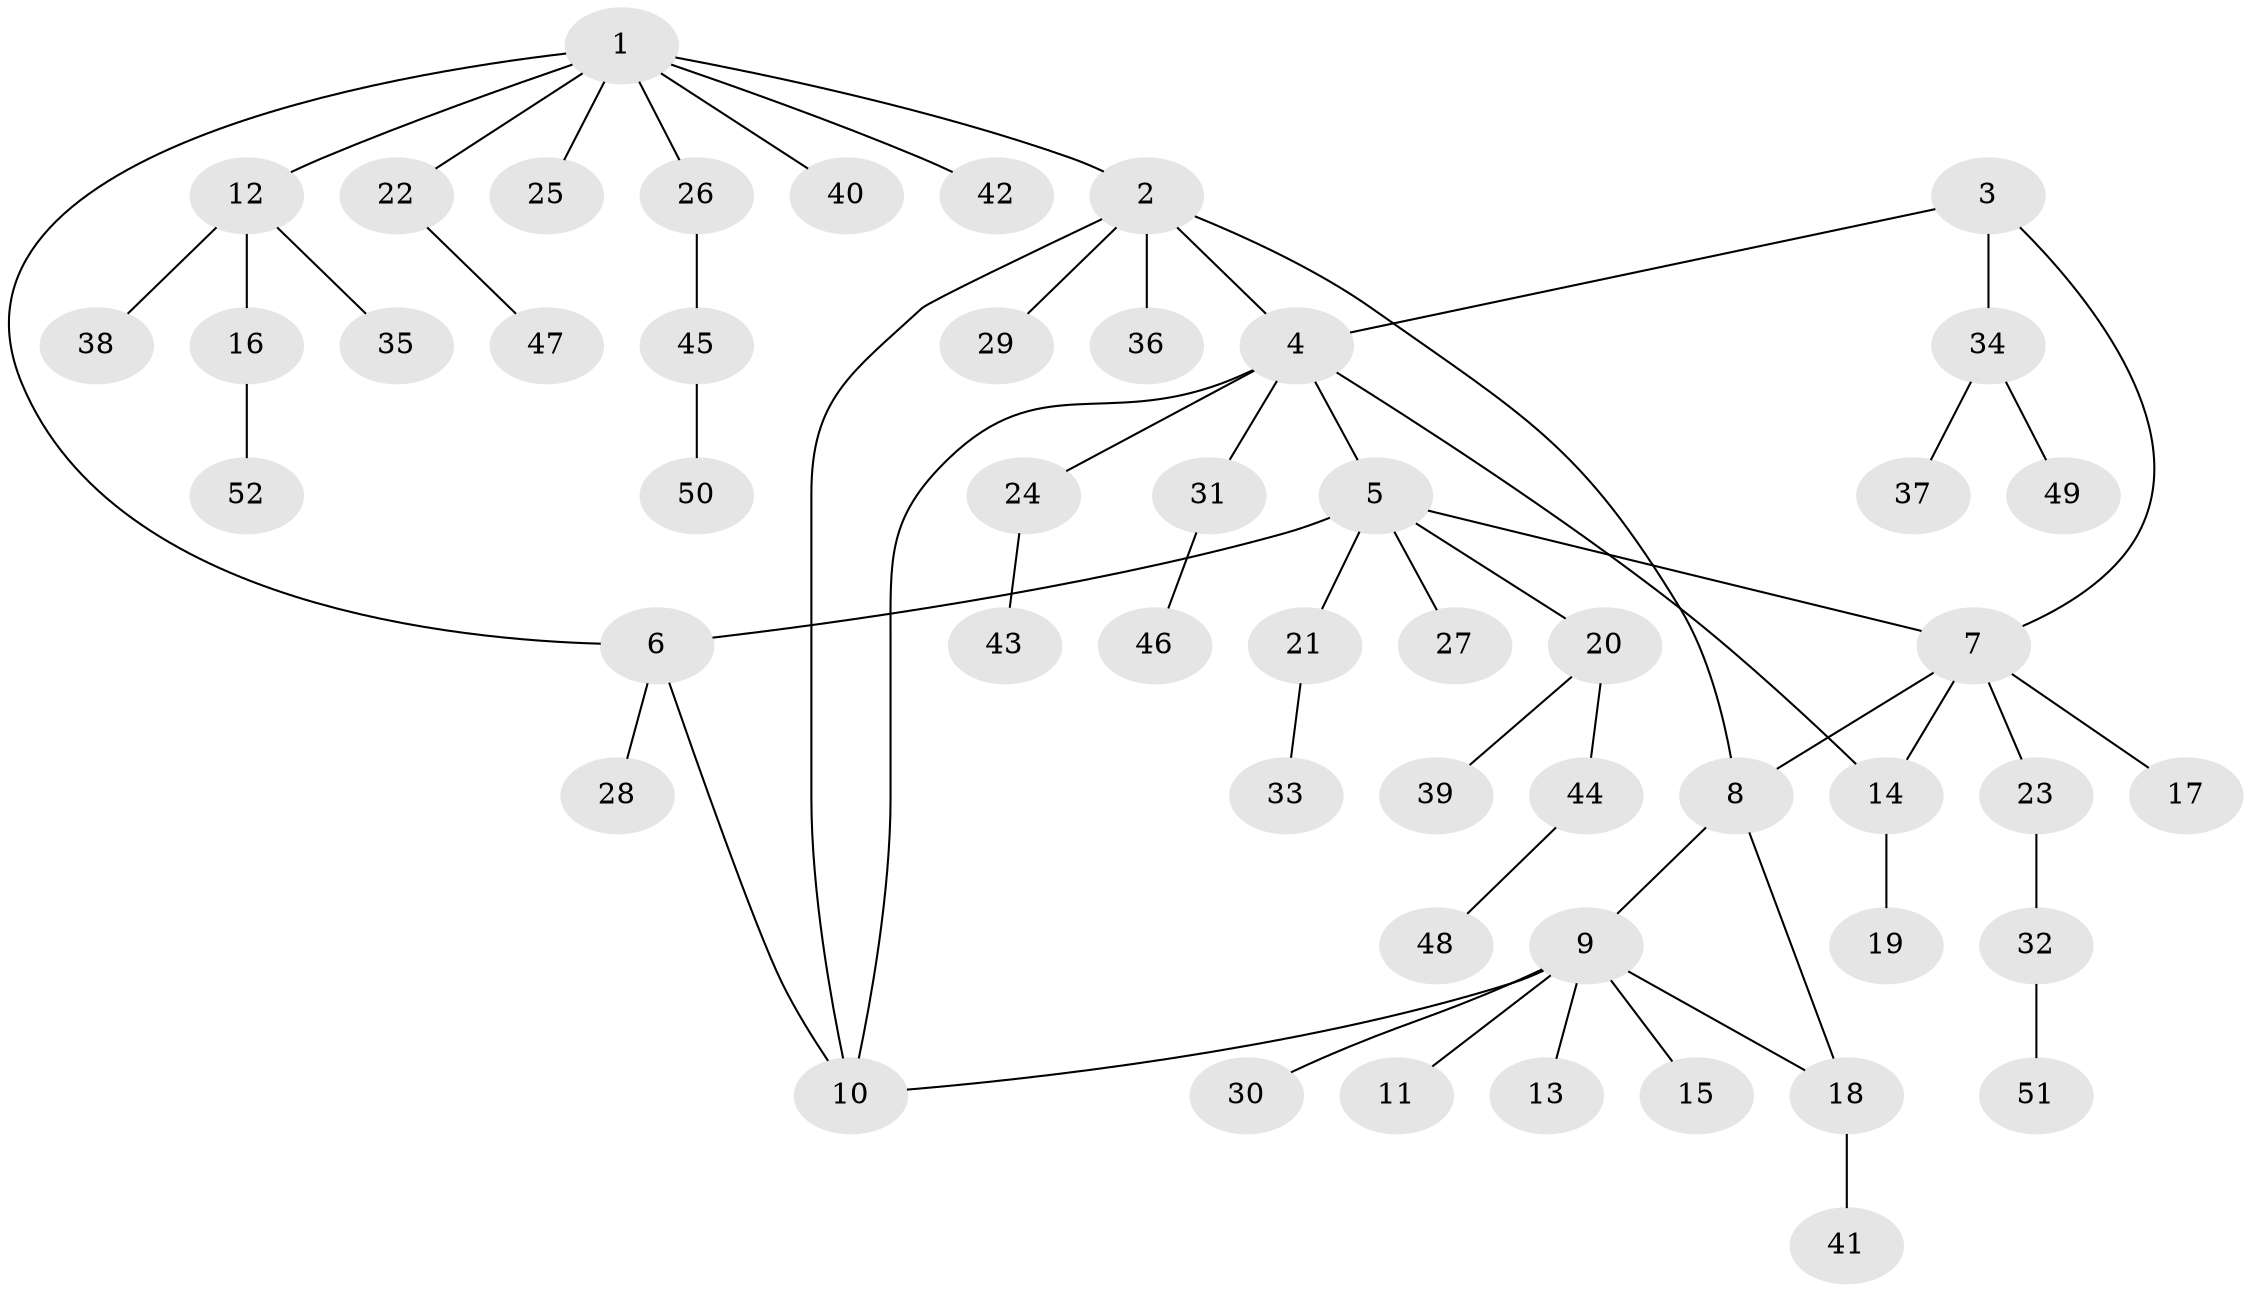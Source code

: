 // Generated by graph-tools (version 1.1) at 2025/37/03/09/25 02:37:41]
// undirected, 52 vertices, 59 edges
graph export_dot {
graph [start="1"]
  node [color=gray90,style=filled];
  1;
  2;
  3;
  4;
  5;
  6;
  7;
  8;
  9;
  10;
  11;
  12;
  13;
  14;
  15;
  16;
  17;
  18;
  19;
  20;
  21;
  22;
  23;
  24;
  25;
  26;
  27;
  28;
  29;
  30;
  31;
  32;
  33;
  34;
  35;
  36;
  37;
  38;
  39;
  40;
  41;
  42;
  43;
  44;
  45;
  46;
  47;
  48;
  49;
  50;
  51;
  52;
  1 -- 2;
  1 -- 6;
  1 -- 12;
  1 -- 22;
  1 -- 25;
  1 -- 26;
  1 -- 40;
  1 -- 42;
  2 -- 4;
  2 -- 8;
  2 -- 10;
  2 -- 29;
  2 -- 36;
  3 -- 4;
  3 -- 7;
  3 -- 34;
  4 -- 5;
  4 -- 10;
  4 -- 14;
  4 -- 24;
  4 -- 31;
  5 -- 6;
  5 -- 7;
  5 -- 20;
  5 -- 21;
  5 -- 27;
  6 -- 10;
  6 -- 28;
  7 -- 8;
  7 -- 14;
  7 -- 17;
  7 -- 23;
  8 -- 9;
  8 -- 18;
  9 -- 10;
  9 -- 11;
  9 -- 13;
  9 -- 15;
  9 -- 18;
  9 -- 30;
  12 -- 16;
  12 -- 35;
  12 -- 38;
  14 -- 19;
  16 -- 52;
  18 -- 41;
  20 -- 39;
  20 -- 44;
  21 -- 33;
  22 -- 47;
  23 -- 32;
  24 -- 43;
  26 -- 45;
  31 -- 46;
  32 -- 51;
  34 -- 37;
  34 -- 49;
  44 -- 48;
  45 -- 50;
}
